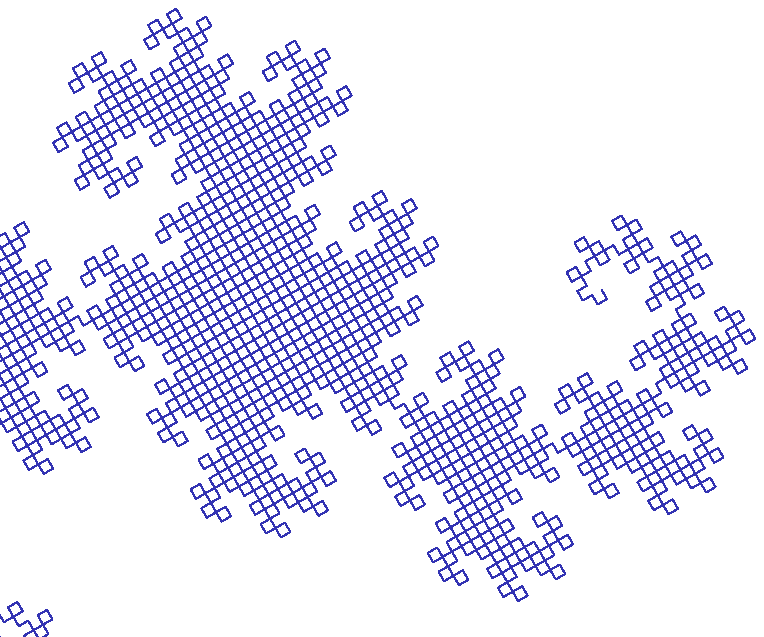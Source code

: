 \documentclass{standalone}
\usepackage{luamplib}
\begin{document}
\begin{mplibcode}
beginfig(1);
path p; p = origin -- right rotated 30;
numeric n;
for i=1 upto 12:
    n := length p;
    p := p rotated 45;
    p := p & reverse p rotatedabout(point n of p, 90);
endfor
draw p scaled (384 / xpart (urcorner p - llcorner p))
    withcolor (.2, .2, .7);
endfig;
\end{mplibcode}
\end{document}

